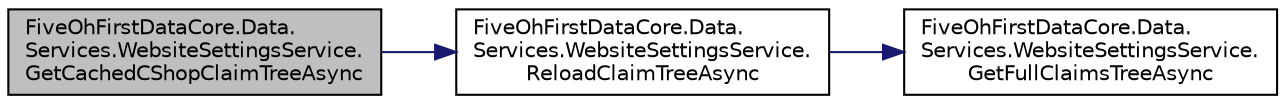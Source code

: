 digraph "FiveOhFirstDataCore.Data.Services.WebsiteSettingsService.GetCachedCShopClaimTreeAsync"
{
 // LATEX_PDF_SIZE
  edge [fontname="Helvetica",fontsize="10",labelfontname="Helvetica",labelfontsize="10"];
  node [fontname="Helvetica",fontsize="10",shape=record];
  rankdir="LR";
  Node1 [label="FiveOhFirstDataCore.Data.\lServices.WebsiteSettingsService.\lGetCachedCShopClaimTreeAsync",height=0.2,width=0.4,color="black", fillcolor="grey75", style="filled", fontcolor="black",tooltip="Get the cached claim tree."];
  Node1 -> Node2 [color="midnightblue",fontsize="10",style="solid",fontname="Helvetica"];
  Node2 [label="FiveOhFirstDataCore.Data.\lServices.WebsiteSettingsService.\lReloadClaimTreeAsync",height=0.2,width=0.4,color="black", fillcolor="white", style="filled",URL="$class_five_oh_first_data_core_1_1_data_1_1_services_1_1_website_settings_service.html#a6b6f5ad002336d22c23455025e30c778",tooltip="Reload the Cached claim tree."];
  Node2 -> Node3 [color="midnightblue",fontsize="10",style="solid",fontname="Helvetica"];
  Node3 [label="FiveOhFirstDataCore.Data.\lServices.WebsiteSettingsService.\lGetFullClaimsTreeAsync",height=0.2,width=0.4,color="black", fillcolor="white", style="filled",URL="$class_five_oh_first_data_core_1_1_data_1_1_services_1_1_website_settings_service.html#aa1b2a4372b0f8438f46632c84efa8bb6",tooltip="Get the full C-Shop claims tree from the database."];
}
